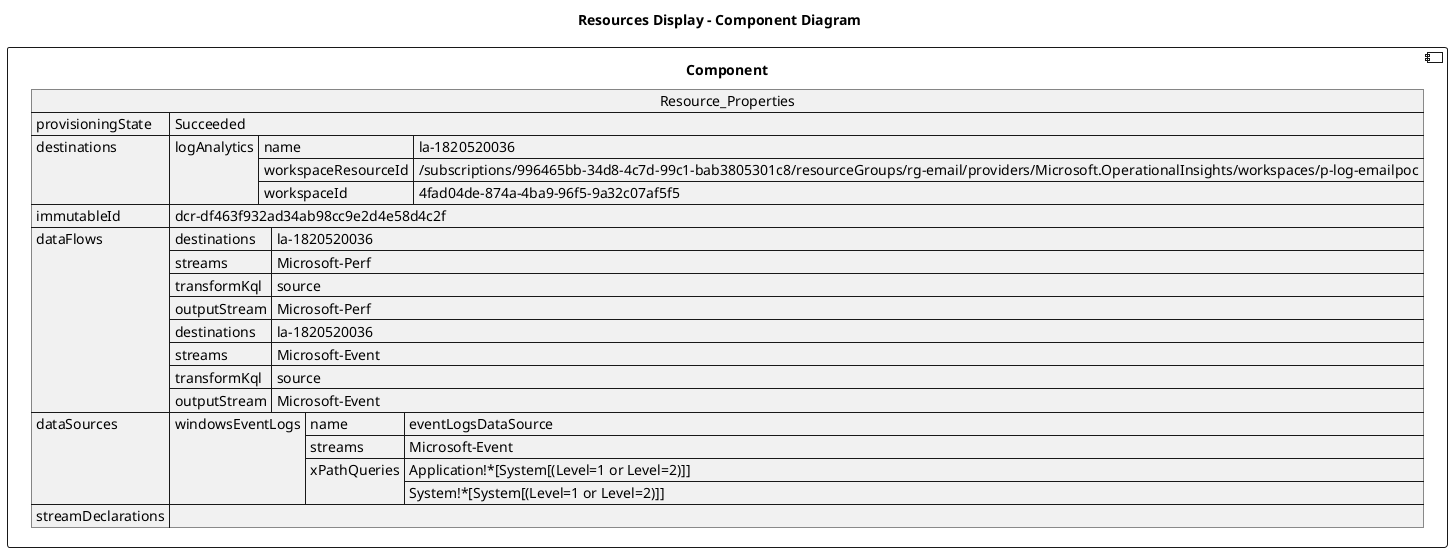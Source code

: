 @startuml

title Resources Display - Component Diagram

component Component {

json  Resource_Properties {
  "provisioningState": "Succeeded",
  "destinations": {
    "logAnalytics": [
      {
        "name": "la-1820520036",
        "workspaceResourceId": "/subscriptions/996465bb-34d8-4c7d-99c1-bab3805301c8/resourceGroups/rg-email/providers/Microsoft.OperationalInsights/workspaces/p-log-emailpoc",
        "workspaceId": "4fad04de-874a-4ba9-96f5-9a32c07af5f5"
      }
    ]
  },
  "immutableId": "dcr-df463f932ad34ab98cc9e2d4e58d4c2f",
  "dataFlows": [
    {
      "destinations": [
        "la-1820520036"
      ],
      "streams": [
        "Microsoft-Perf"
      ],
      "transformKql": "source",
      "outputStream": "Microsoft-Perf"
    },
    {
      "destinations": [
        "la-1820520036"
      ],
      "streams": [
        "Microsoft-Event"
      ],
      "transformKql": "source",
      "outputStream": "Microsoft-Event"
    }
  ],
  "dataSources": {
    "windowsEventLogs": [
      {
        "name": "eventLogsDataSource",
        "streams": [
          "Microsoft-Event"
        ],
        "xPathQueries": [
          "Application!*[System[(Level=1 or Level=2)]]",
          "System!*[System[(Level=1 or Level=2)]]"
        ]
      }
    ]
  },
  "streamDeclarations": {}
}
}
@enduml
